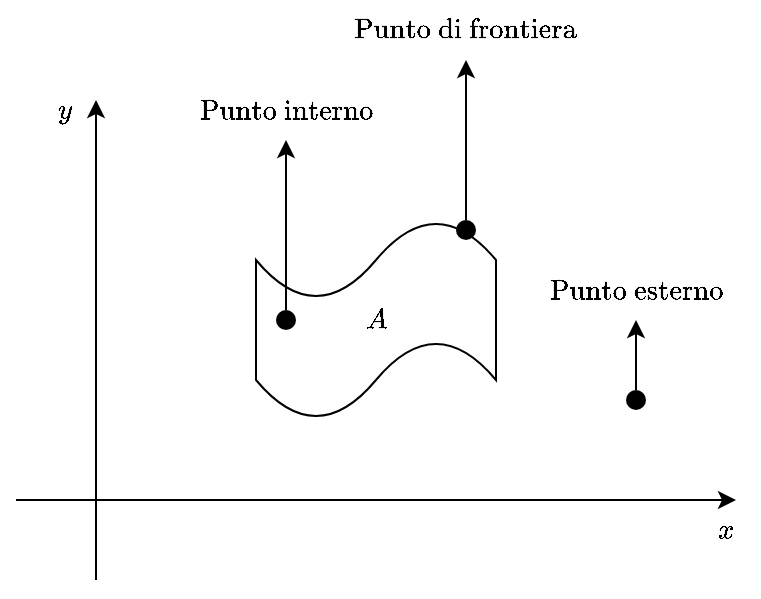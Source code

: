 <mxfile version="22.0.3" type="device">
  <diagram name="Page-1" id="eGCmOLTAfqKmffTol8L3">
    <mxGraphModel dx="819" dy="505" grid="1" gridSize="10" guides="1" tooltips="1" connect="1" arrows="1" fold="1" page="1" pageScale="1" pageWidth="850" pageHeight="1100" math="1" shadow="0">
      <root>
        <mxCell id="0" />
        <mxCell id="1" parent="0" />
        <mxCell id="9xz5QRRFjC8Fba8MNgj_-16" value="" style="shape=tape;whiteSpace=wrap;html=1;" vertex="1" parent="1">
          <mxGeometry x="240" y="180" width="120" height="100" as="geometry" />
        </mxCell>
        <mxCell id="9xz5QRRFjC8Fba8MNgj_-1" value="" style="endArrow=classic;html=1;rounded=0;" edge="1" parent="1">
          <mxGeometry width="50" height="50" relative="1" as="geometry">
            <mxPoint x="160" y="360" as="sourcePoint" />
            <mxPoint x="160" y="120" as="targetPoint" />
          </mxGeometry>
        </mxCell>
        <mxCell id="9xz5QRRFjC8Fba8MNgj_-2" value="" style="endArrow=classic;html=1;rounded=0;" edge="1" parent="1">
          <mxGeometry width="50" height="50" relative="1" as="geometry">
            <mxPoint x="120" y="320" as="sourcePoint" />
            <mxPoint x="480" y="320" as="targetPoint" />
          </mxGeometry>
        </mxCell>
        <mxCell id="9xz5QRRFjC8Fba8MNgj_-21" style="edgeStyle=orthogonalEdgeStyle;rounded=0;orthogonalLoop=1;jettySize=auto;html=1;" edge="1" parent="1" source="9xz5QRRFjC8Fba8MNgj_-9">
          <mxGeometry relative="1" as="geometry">
            <mxPoint x="345" y="100" as="targetPoint" />
          </mxGeometry>
        </mxCell>
        <mxCell id="9xz5QRRFjC8Fba8MNgj_-9" value="" style="shape=ellipse;fillColor=#000000;strokeColor=none;html=1;sketch=0;" vertex="1" parent="1">
          <mxGeometry x="340" y="180" width="10" height="10" as="geometry" />
        </mxCell>
        <mxCell id="9xz5QRRFjC8Fba8MNgj_-19" style="edgeStyle=orthogonalEdgeStyle;rounded=0;orthogonalLoop=1;jettySize=auto;html=1;" edge="1" parent="1" source="9xz5QRRFjC8Fba8MNgj_-13">
          <mxGeometry relative="1" as="geometry">
            <mxPoint x="255" y="140" as="targetPoint" />
          </mxGeometry>
        </mxCell>
        <mxCell id="9xz5QRRFjC8Fba8MNgj_-13" value="" style="shape=ellipse;fillColor=#000000;strokeColor=none;html=1;sketch=0;" vertex="1" parent="1">
          <mxGeometry x="250" y="225" width="10" height="10" as="geometry" />
        </mxCell>
        <mxCell id="9xz5QRRFjC8Fba8MNgj_-15" value="$$A$$" style="text;html=1;strokeColor=none;fillColor=none;align=center;verticalAlign=middle;whiteSpace=wrap;rounded=0;" vertex="1" parent="1">
          <mxGeometry x="285" y="215" width="30" height="30" as="geometry" />
        </mxCell>
        <mxCell id="9xz5QRRFjC8Fba8MNgj_-17" value="$$y$$" style="text;html=1;strokeColor=none;fillColor=none;align=center;verticalAlign=middle;whiteSpace=wrap;rounded=0;" vertex="1" parent="1">
          <mxGeometry x="130" y="110" width="30" height="30" as="geometry" />
        </mxCell>
        <mxCell id="9xz5QRRFjC8Fba8MNgj_-18" value="$$x$$" style="text;html=1;strokeColor=none;fillColor=none;align=center;verticalAlign=middle;whiteSpace=wrap;rounded=0;" vertex="1" parent="1">
          <mxGeometry x="460" y="320" width="30" height="30" as="geometry" />
        </mxCell>
        <mxCell id="9xz5QRRFjC8Fba8MNgj_-20" value="$$\text{Punto interno}$$" style="text;html=1;strokeColor=none;fillColor=none;align=center;verticalAlign=middle;whiteSpace=wrap;rounded=0;" vertex="1" parent="1">
          <mxGeometry x="210" y="110" width="90" height="30" as="geometry" />
        </mxCell>
        <mxCell id="9xz5QRRFjC8Fba8MNgj_-22" value="$$\text{Punto di frontiera}$$" style="text;html=1;strokeColor=none;fillColor=none;align=center;verticalAlign=middle;whiteSpace=wrap;rounded=0;" vertex="1" parent="1">
          <mxGeometry x="285" y="70" width="120" height="30" as="geometry" />
        </mxCell>
        <mxCell id="9xz5QRRFjC8Fba8MNgj_-25" style="edgeStyle=orthogonalEdgeStyle;rounded=0;orthogonalLoop=1;jettySize=auto;html=1;" edge="1" parent="1" source="9xz5QRRFjC8Fba8MNgj_-24">
          <mxGeometry relative="1" as="geometry">
            <mxPoint x="430" y="230" as="targetPoint" />
          </mxGeometry>
        </mxCell>
        <mxCell id="9xz5QRRFjC8Fba8MNgj_-24" value="" style="shape=ellipse;fillColor=#000000;strokeColor=none;html=1;sketch=0;" vertex="1" parent="1">
          <mxGeometry x="425" y="265" width="10" height="10" as="geometry" />
        </mxCell>
        <mxCell id="9xz5QRRFjC8Fba8MNgj_-26" value="$$\text{Punto esterno}$$" style="text;html=1;strokeColor=none;fillColor=none;align=center;verticalAlign=middle;whiteSpace=wrap;rounded=0;" vertex="1" parent="1">
          <mxGeometry x="370" y="200" width="120" height="30" as="geometry" />
        </mxCell>
      </root>
    </mxGraphModel>
  </diagram>
</mxfile>

